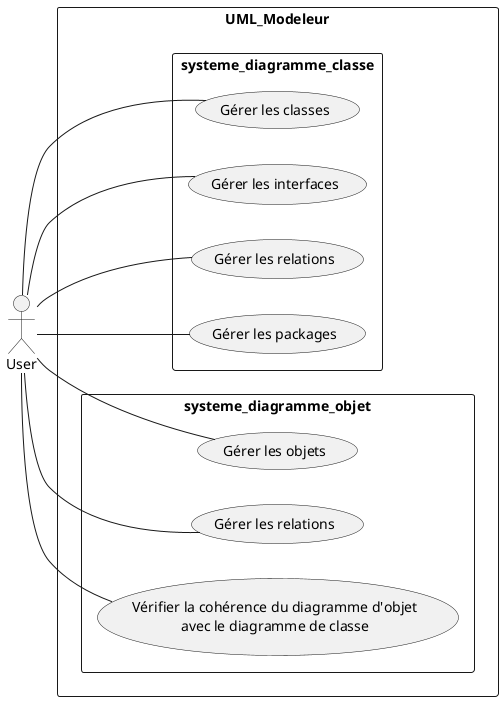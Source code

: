 @startuml
skinparam packageStyle rect
left to right direction
:User: as Utilisateur

rectangle UML_Modeleur {

	rectangle systeme_diagramme_classe {
		
		(Gérer les classes) as (gererClasses)
		(Gérer les interfaces) as (gererInterfaces)
		(Gérer les relations) as (gererRelationsC)
		(Gérer les packages) as (gererPackages)
		
	}

	Utilisateur -- (gererClasses)
	Utilisateur -- (gererInterfaces)
	Utilisateur -- (gererRelationsC)
	Utilisateur -- (gererPackages)



	rectangle systeme_diagramme_objet {
            (Gérer les objets) as (gererObjets)
	    (Gérer les relations) as (gererRelationsO)
	    (Vérifier la cohérence du diagramme d'objet\navec le diagramme de classe) as (verifierDiagramme)
	}

	Utilisateur -- (gererObjets)
        Utilisateur -- (gererRelationsO)
	Utilisateur -- (verifierDiagramme)
}

@enduml